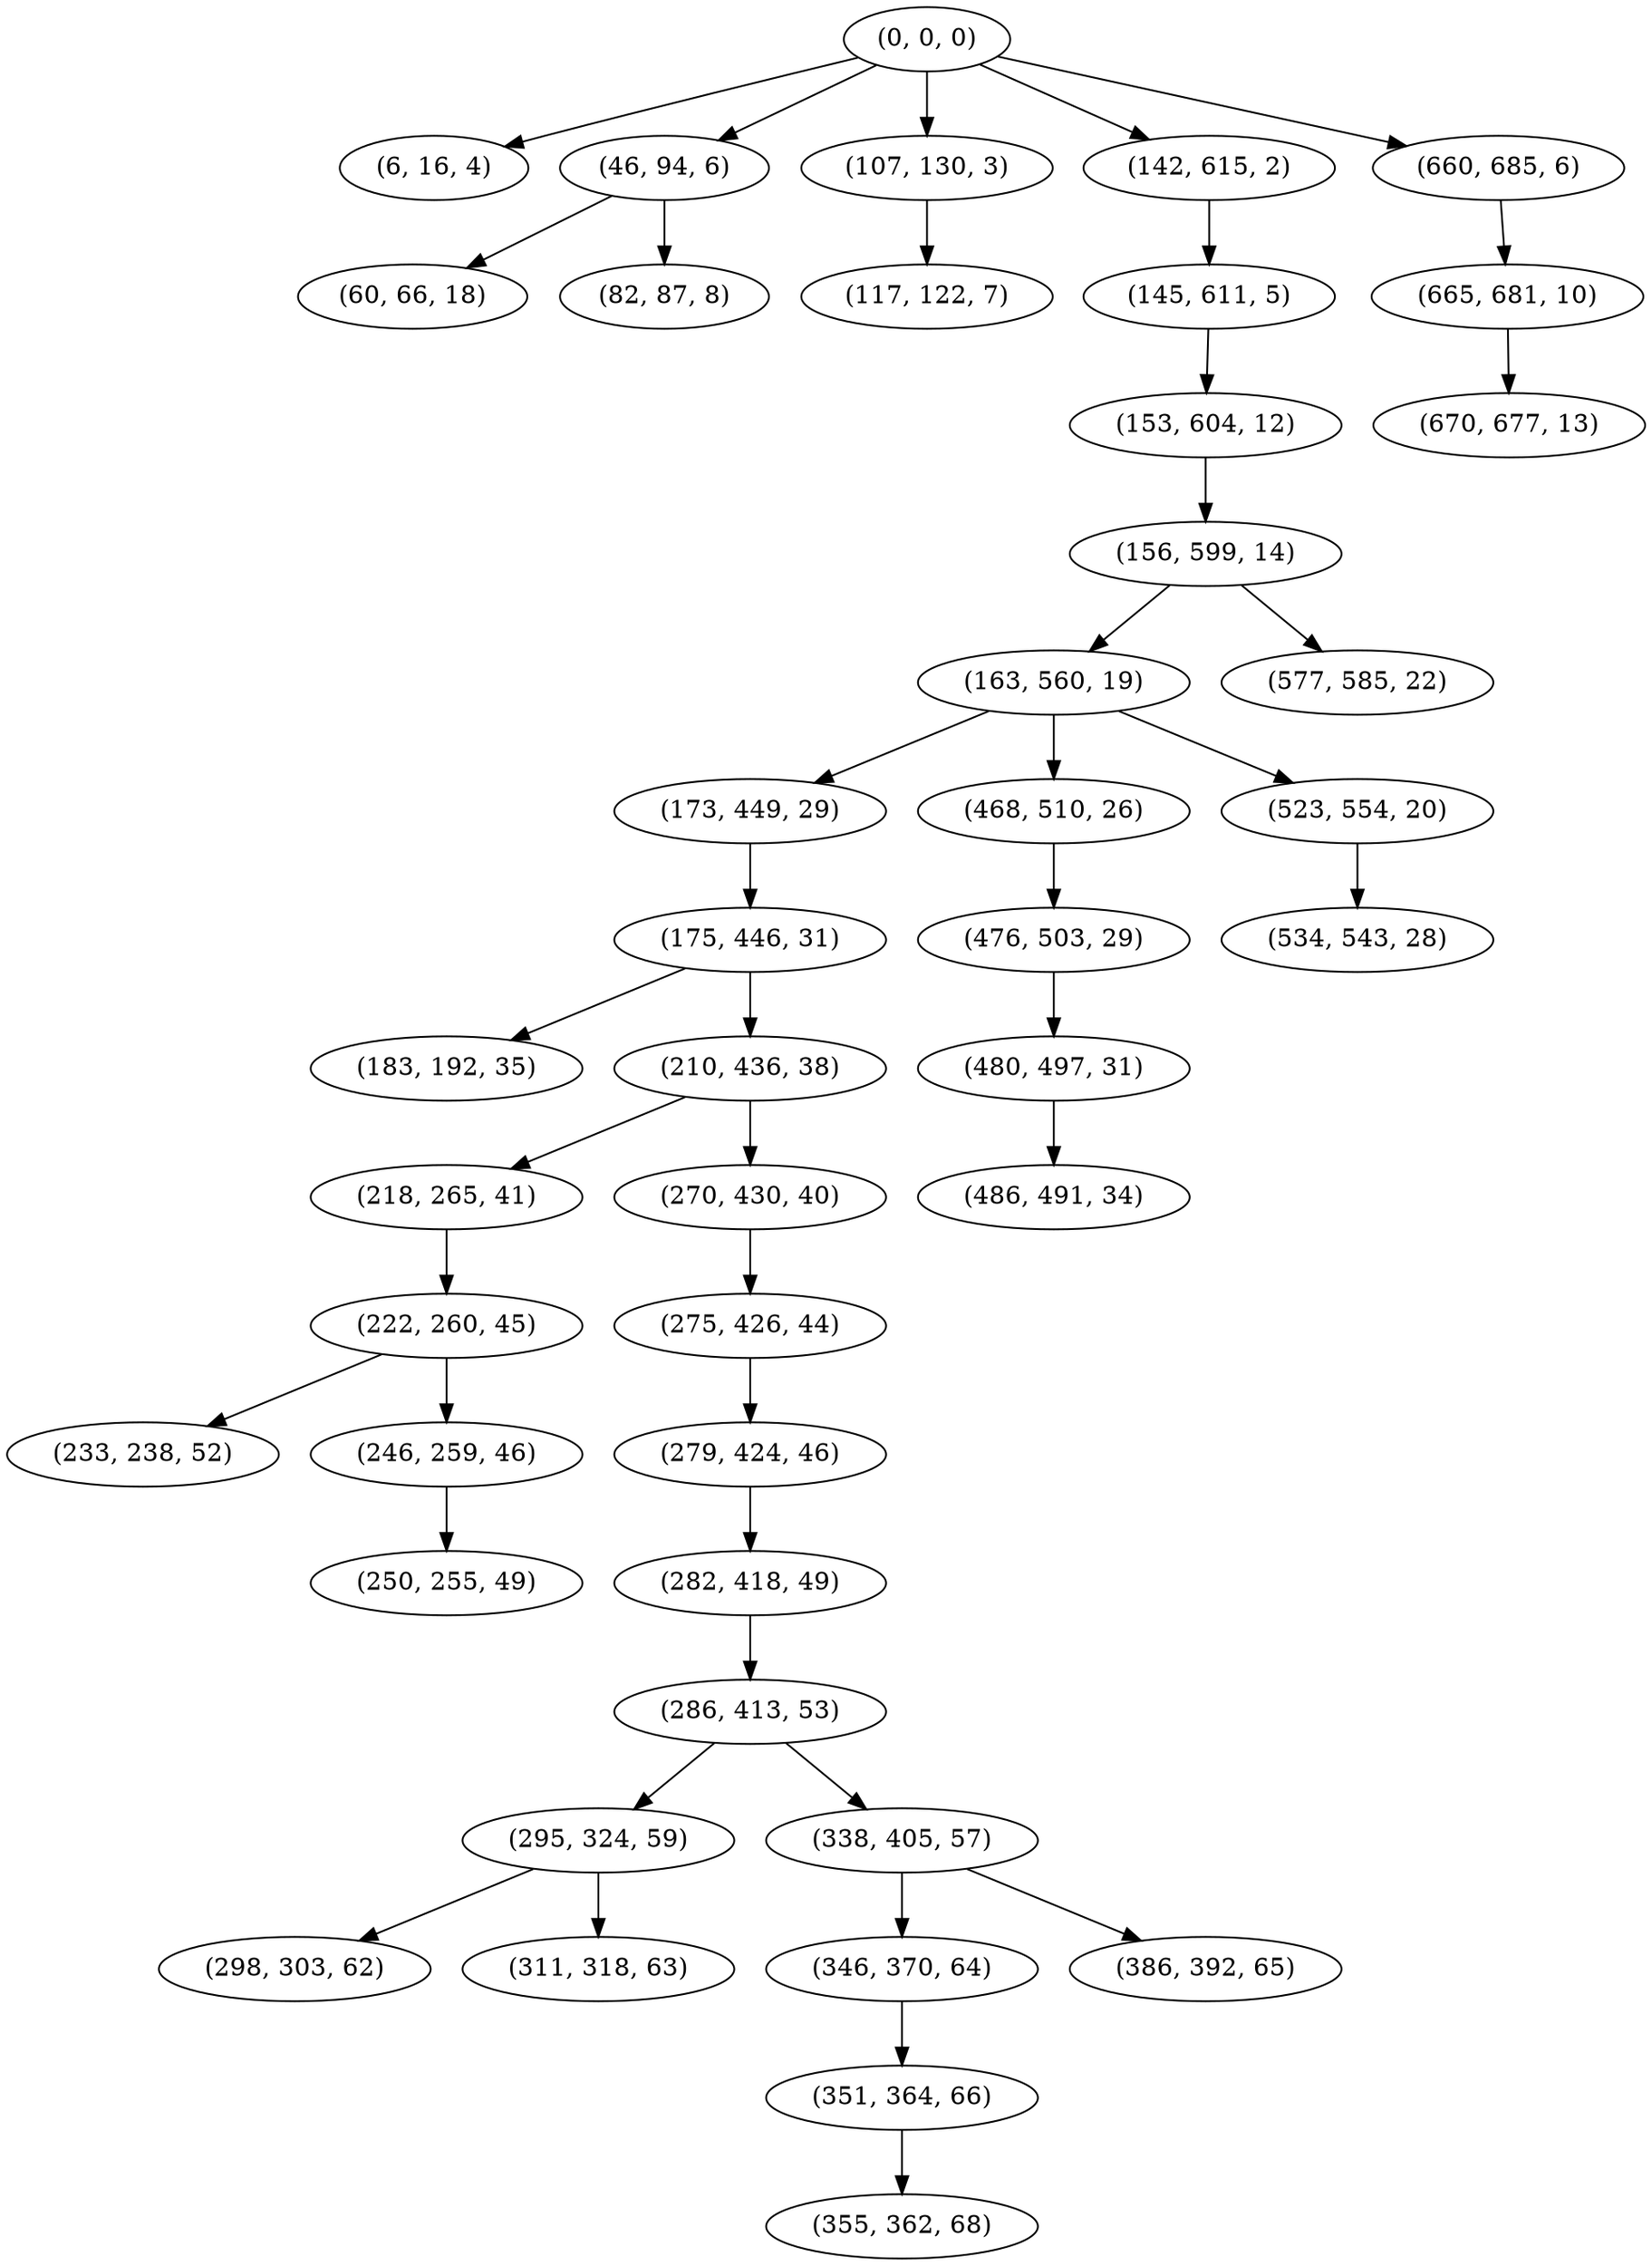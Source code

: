 digraph tree {
    "(0, 0, 0)";
    "(6, 16, 4)";
    "(46, 94, 6)";
    "(60, 66, 18)";
    "(82, 87, 8)";
    "(107, 130, 3)";
    "(117, 122, 7)";
    "(142, 615, 2)";
    "(145, 611, 5)";
    "(153, 604, 12)";
    "(156, 599, 14)";
    "(163, 560, 19)";
    "(173, 449, 29)";
    "(175, 446, 31)";
    "(183, 192, 35)";
    "(210, 436, 38)";
    "(218, 265, 41)";
    "(222, 260, 45)";
    "(233, 238, 52)";
    "(246, 259, 46)";
    "(250, 255, 49)";
    "(270, 430, 40)";
    "(275, 426, 44)";
    "(279, 424, 46)";
    "(282, 418, 49)";
    "(286, 413, 53)";
    "(295, 324, 59)";
    "(298, 303, 62)";
    "(311, 318, 63)";
    "(338, 405, 57)";
    "(346, 370, 64)";
    "(351, 364, 66)";
    "(355, 362, 68)";
    "(386, 392, 65)";
    "(468, 510, 26)";
    "(476, 503, 29)";
    "(480, 497, 31)";
    "(486, 491, 34)";
    "(523, 554, 20)";
    "(534, 543, 28)";
    "(577, 585, 22)";
    "(660, 685, 6)";
    "(665, 681, 10)";
    "(670, 677, 13)";
    "(0, 0, 0)" -> "(6, 16, 4)";
    "(0, 0, 0)" -> "(46, 94, 6)";
    "(0, 0, 0)" -> "(107, 130, 3)";
    "(0, 0, 0)" -> "(142, 615, 2)";
    "(0, 0, 0)" -> "(660, 685, 6)";
    "(46, 94, 6)" -> "(60, 66, 18)";
    "(46, 94, 6)" -> "(82, 87, 8)";
    "(107, 130, 3)" -> "(117, 122, 7)";
    "(142, 615, 2)" -> "(145, 611, 5)";
    "(145, 611, 5)" -> "(153, 604, 12)";
    "(153, 604, 12)" -> "(156, 599, 14)";
    "(156, 599, 14)" -> "(163, 560, 19)";
    "(156, 599, 14)" -> "(577, 585, 22)";
    "(163, 560, 19)" -> "(173, 449, 29)";
    "(163, 560, 19)" -> "(468, 510, 26)";
    "(163, 560, 19)" -> "(523, 554, 20)";
    "(173, 449, 29)" -> "(175, 446, 31)";
    "(175, 446, 31)" -> "(183, 192, 35)";
    "(175, 446, 31)" -> "(210, 436, 38)";
    "(210, 436, 38)" -> "(218, 265, 41)";
    "(210, 436, 38)" -> "(270, 430, 40)";
    "(218, 265, 41)" -> "(222, 260, 45)";
    "(222, 260, 45)" -> "(233, 238, 52)";
    "(222, 260, 45)" -> "(246, 259, 46)";
    "(246, 259, 46)" -> "(250, 255, 49)";
    "(270, 430, 40)" -> "(275, 426, 44)";
    "(275, 426, 44)" -> "(279, 424, 46)";
    "(279, 424, 46)" -> "(282, 418, 49)";
    "(282, 418, 49)" -> "(286, 413, 53)";
    "(286, 413, 53)" -> "(295, 324, 59)";
    "(286, 413, 53)" -> "(338, 405, 57)";
    "(295, 324, 59)" -> "(298, 303, 62)";
    "(295, 324, 59)" -> "(311, 318, 63)";
    "(338, 405, 57)" -> "(346, 370, 64)";
    "(338, 405, 57)" -> "(386, 392, 65)";
    "(346, 370, 64)" -> "(351, 364, 66)";
    "(351, 364, 66)" -> "(355, 362, 68)";
    "(468, 510, 26)" -> "(476, 503, 29)";
    "(476, 503, 29)" -> "(480, 497, 31)";
    "(480, 497, 31)" -> "(486, 491, 34)";
    "(523, 554, 20)" -> "(534, 543, 28)";
    "(660, 685, 6)" -> "(665, 681, 10)";
    "(665, 681, 10)" -> "(670, 677, 13)";
}
